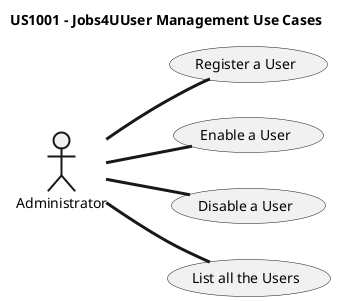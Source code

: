 @startuml

left to right direction
title US1001 - Jobs4UUser Management Use Cases
skinparam titleBorderRoundCorner 20
skinparam titleBorderThickness 2
skinparam arrowThickness 3

'**********Manager Use cases*************
:Administrator: as ADM

Usecase MU01 as "Register a User"
Usecase MU02 as "Enable a User"
Usecase MU03 as "Disable a User"
Usecase MU04 as "List all the Users"

ADM -d- MU01
ADM -d- MU02
ADM -d- MU03
ADM -d- MU04


@enduml